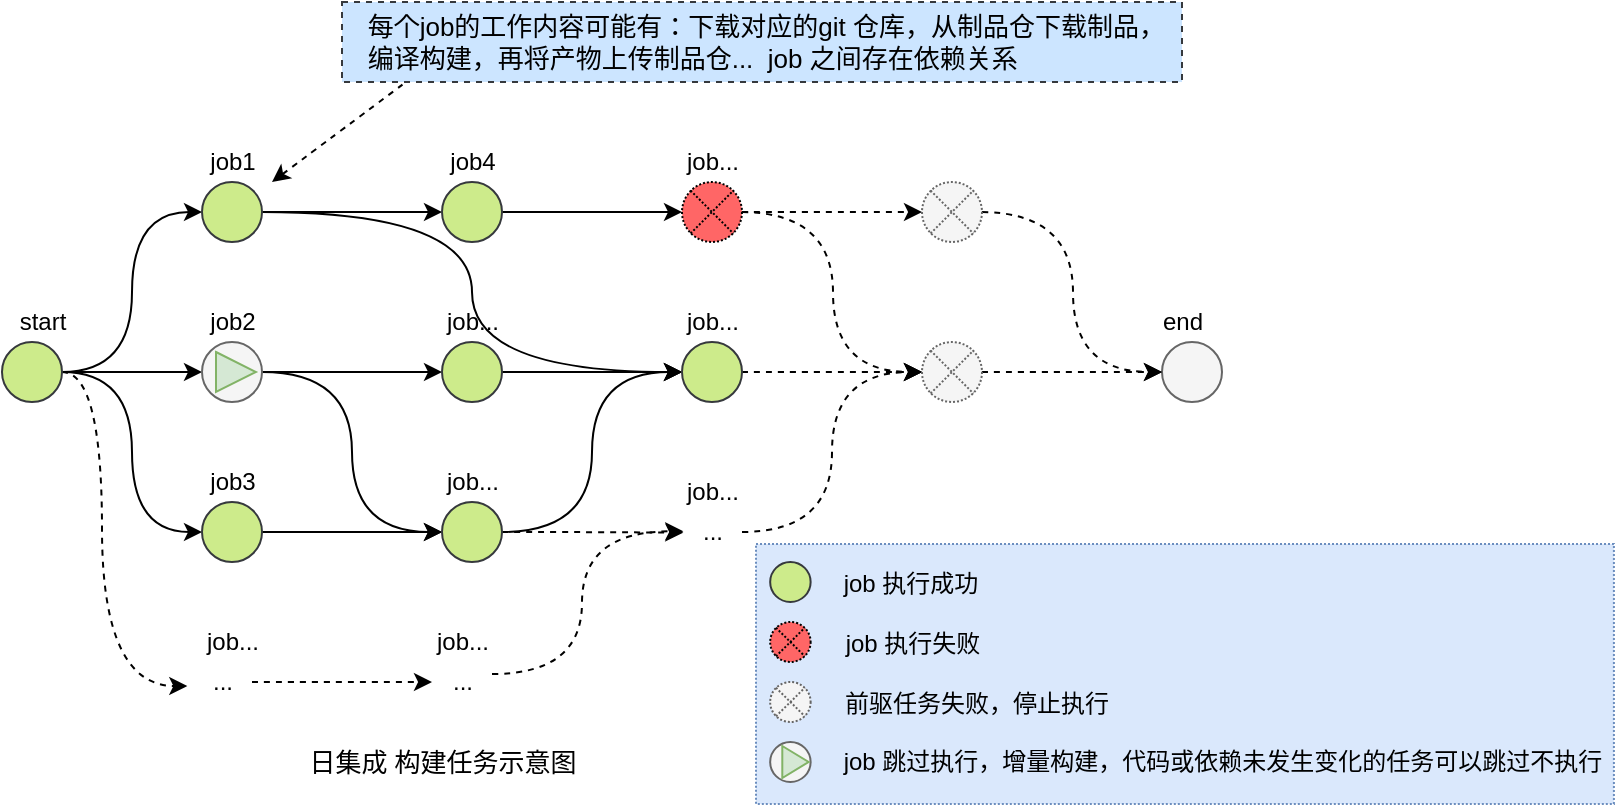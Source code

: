 <mxfile version="15.7.3" type="device"><diagram id="82Q86N7nZO_xW1GTw02P" name="Page-1"><mxGraphModel dx="942" dy="585" grid="1" gridSize="10" guides="1" tooltips="1" connect="1" arrows="1" fold="1" page="1" pageScale="1" pageWidth="850" pageHeight="1100" math="0" shadow="0"><root><mxCell id="0"/><mxCell id="1" parent="0"/><mxCell id="js1Ff8d01pirVKGo8FrU-9" style="edgeStyle=orthogonalEdgeStyle;rounded=0;orthogonalLoop=1;jettySize=auto;html=1;entryX=0;entryY=0.5;entryDx=0;entryDy=0;entryPerimeter=0;curved=1;" edge="1" parent="1" source="js1Ff8d01pirVKGo8FrU-1" target="js1Ff8d01pirVKGo8FrU-2"><mxGeometry relative="1" as="geometry"/></mxCell><mxCell id="js1Ff8d01pirVKGo8FrU-10" style="edgeStyle=orthogonalEdgeStyle;curved=1;rounded=0;orthogonalLoop=1;jettySize=auto;html=1;entryX=0;entryY=0.5;entryDx=0;entryDy=0;entryPerimeter=0;" edge="1" parent="1" source="js1Ff8d01pirVKGo8FrU-1" target="js1Ff8d01pirVKGo8FrU-3"><mxGeometry relative="1" as="geometry"/></mxCell><mxCell id="js1Ff8d01pirVKGo8FrU-14" style="edgeStyle=orthogonalEdgeStyle;curved=1;rounded=0;orthogonalLoop=1;jettySize=auto;html=1;entryX=0;entryY=0.5;entryDx=0;entryDy=0;entryPerimeter=0;" edge="1" parent="1" source="js1Ff8d01pirVKGo8FrU-1" target="js1Ff8d01pirVKGo8FrU-4"><mxGeometry relative="1" as="geometry"/></mxCell><mxCell id="js1Ff8d01pirVKGo8FrU-37" style="edgeStyle=orthogonalEdgeStyle;curved=1;rounded=0;orthogonalLoop=1;jettySize=auto;html=1;entryX=-0.078;entryY=0.6;entryDx=0;entryDy=0;entryPerimeter=0;dashed=1;" edge="1" parent="1" source="js1Ff8d01pirVKGo8FrU-1" target="js1Ff8d01pirVKGo8FrU-36"><mxGeometry relative="1" as="geometry"><Array as="points"><mxPoint x="80" y="295"/><mxPoint x="80" y="452"/></Array></mxGeometry></mxCell><mxCell id="js1Ff8d01pirVKGo8FrU-1" value="" style="verticalLabelPosition=bottom;verticalAlign=top;html=1;shape=mxgraph.flowchart.on-page_reference;fillColor=#cdeb8b;strokeColor=#36393d;" vertex="1" parent="1"><mxGeometry x="30" y="280" width="30" height="30" as="geometry"/></mxCell><mxCell id="js1Ff8d01pirVKGo8FrU-11" style="edgeStyle=orthogonalEdgeStyle;curved=1;rounded=0;orthogonalLoop=1;jettySize=auto;html=1;entryX=0;entryY=0.5;entryDx=0;entryDy=0;entryPerimeter=0;" edge="1" parent="1" source="js1Ff8d01pirVKGo8FrU-2" target="js1Ff8d01pirVKGo8FrU-5"><mxGeometry relative="1" as="geometry"/></mxCell><mxCell id="js1Ff8d01pirVKGo8FrU-16" style="edgeStyle=orthogonalEdgeStyle;curved=1;rounded=0;orthogonalLoop=1;jettySize=auto;html=1;entryX=0;entryY=0.5;entryDx=0;entryDy=0;entryPerimeter=0;" edge="1" parent="1" source="js1Ff8d01pirVKGo8FrU-2" target="js1Ff8d01pirVKGo8FrU-15"><mxGeometry relative="1" as="geometry"/></mxCell><mxCell id="js1Ff8d01pirVKGo8FrU-2" value="" style="verticalLabelPosition=bottom;verticalAlign=top;html=1;shape=mxgraph.flowchart.on-page_reference;fillColor=#cdeb8b;strokeColor=#36393d;" vertex="1" parent="1"><mxGeometry x="130" y="200" width="30" height="30" as="geometry"/></mxCell><mxCell id="js1Ff8d01pirVKGo8FrU-13" style="edgeStyle=orthogonalEdgeStyle;curved=1;rounded=0;orthogonalLoop=1;jettySize=auto;html=1;entryX=0;entryY=0.5;entryDx=0;entryDy=0;entryPerimeter=0;" edge="1" parent="1" source="js1Ff8d01pirVKGo8FrU-3" target="js1Ff8d01pirVKGo8FrU-6"><mxGeometry relative="1" as="geometry"/></mxCell><mxCell id="js1Ff8d01pirVKGo8FrU-18" style="edgeStyle=orthogonalEdgeStyle;curved=1;rounded=0;orthogonalLoop=1;jettySize=auto;html=1;entryX=0;entryY=0.5;entryDx=0;entryDy=0;entryPerimeter=0;" edge="1" parent="1" source="js1Ff8d01pirVKGo8FrU-3" target="js1Ff8d01pirVKGo8FrU-8"><mxGeometry relative="1" as="geometry"/></mxCell><mxCell id="js1Ff8d01pirVKGo8FrU-19" style="edgeStyle=orthogonalEdgeStyle;curved=1;rounded=0;orthogonalLoop=1;jettySize=auto;html=1;entryX=0;entryY=0.5;entryDx=0;entryDy=0;entryPerimeter=0;" edge="1" parent="1" source="js1Ff8d01pirVKGo8FrU-4" target="js1Ff8d01pirVKGo8FrU-8"><mxGeometry relative="1" as="geometry"/></mxCell><mxCell id="js1Ff8d01pirVKGo8FrU-4" value="" style="verticalLabelPosition=bottom;verticalAlign=top;html=1;shape=mxgraph.flowchart.on-page_reference;fillColor=#cdeb8b;strokeColor=#36393d;" vertex="1" parent="1"><mxGeometry x="130" y="360" width="30" height="30" as="geometry"/></mxCell><mxCell id="js1Ff8d01pirVKGo8FrU-12" style="edgeStyle=orthogonalEdgeStyle;curved=1;rounded=0;orthogonalLoop=1;jettySize=auto;html=1;" edge="1" parent="1" source="js1Ff8d01pirVKGo8FrU-5"><mxGeometry relative="1" as="geometry"><mxPoint x="370" y="215" as="targetPoint"/></mxGeometry></mxCell><mxCell id="js1Ff8d01pirVKGo8FrU-5" value="" style="verticalLabelPosition=bottom;verticalAlign=top;html=1;shape=mxgraph.flowchart.on-page_reference;fillColor=#cdeb8b;strokeColor=#36393d;" vertex="1" parent="1"><mxGeometry x="250" y="200" width="30" height="30" as="geometry"/></mxCell><mxCell id="js1Ff8d01pirVKGo8FrU-17" style="edgeStyle=orthogonalEdgeStyle;curved=1;rounded=0;orthogonalLoop=1;jettySize=auto;html=1;entryX=0;entryY=0.5;entryDx=0;entryDy=0;entryPerimeter=0;" edge="1" parent="1" source="js1Ff8d01pirVKGo8FrU-6" target="js1Ff8d01pirVKGo8FrU-15"><mxGeometry relative="1" as="geometry"/></mxCell><mxCell id="js1Ff8d01pirVKGo8FrU-6" value="" style="verticalLabelPosition=bottom;verticalAlign=top;html=1;shape=mxgraph.flowchart.on-page_reference;fillColor=#cdeb8b;strokeColor=#36393d;" vertex="1" parent="1"><mxGeometry x="250" y="280" width="30" height="30" as="geometry"/></mxCell><mxCell id="js1Ff8d01pirVKGo8FrU-58" style="edgeStyle=orthogonalEdgeStyle;curved=1;rounded=0;orthogonalLoop=1;jettySize=auto;html=1;entryX=0;entryY=0.5;entryDx=0;entryDy=0;entryPerimeter=0;dashed=1;fontSize=13;" edge="1" parent="1" target="js1Ff8d01pirVKGo8FrU-67"><mxGeometry relative="1" as="geometry"><mxPoint x="400" y="215" as="sourcePoint"/><mxPoint x="490" y="295" as="targetPoint"/></mxGeometry></mxCell><mxCell id="js1Ff8d01pirVKGo8FrU-60" style="edgeStyle=orthogonalEdgeStyle;curved=1;rounded=0;orthogonalLoop=1;jettySize=auto;html=1;entryX=0;entryY=0.5;entryDx=0;entryDy=0;entryPerimeter=0;dashed=1;fontSize=13;" edge="1" parent="1"><mxGeometry relative="1" as="geometry"><mxPoint x="400" y="215" as="sourcePoint"/><mxPoint x="490" y="215" as="targetPoint"/></mxGeometry></mxCell><mxCell id="js1Ff8d01pirVKGo8FrU-20" style="edgeStyle=orthogonalEdgeStyle;curved=1;rounded=0;orthogonalLoop=1;jettySize=auto;html=1;entryX=0;entryY=0.5;entryDx=0;entryDy=0;entryPerimeter=0;" edge="1" parent="1" source="js1Ff8d01pirVKGo8FrU-8" target="js1Ff8d01pirVKGo8FrU-15"><mxGeometry relative="1" as="geometry"/></mxCell><mxCell id="js1Ff8d01pirVKGo8FrU-43" style="edgeStyle=orthogonalEdgeStyle;curved=1;rounded=0;orthogonalLoop=1;jettySize=auto;html=1;entryX=0.022;entryY=0.517;entryDx=0;entryDy=0;entryPerimeter=0;dashed=1;" edge="1" parent="1" source="js1Ff8d01pirVKGo8FrU-8" target="js1Ff8d01pirVKGo8FrU-39"><mxGeometry relative="1" as="geometry"/></mxCell><mxCell id="js1Ff8d01pirVKGo8FrU-8" value="" style="verticalLabelPosition=bottom;verticalAlign=top;html=1;shape=mxgraph.flowchart.on-page_reference;fillColor=#cdeb8b;strokeColor=#36393d;" vertex="1" parent="1"><mxGeometry x="250" y="360" width="30" height="30" as="geometry"/></mxCell><mxCell id="js1Ff8d01pirVKGo8FrU-59" style="edgeStyle=orthogonalEdgeStyle;curved=1;rounded=0;orthogonalLoop=1;jettySize=auto;html=1;entryX=0;entryY=0.5;entryDx=0;entryDy=0;entryPerimeter=0;dashed=1;fontSize=13;" edge="1" parent="1" source="js1Ff8d01pirVKGo8FrU-15" target="js1Ff8d01pirVKGo8FrU-67"><mxGeometry relative="1" as="geometry"><mxPoint x="490" y="295" as="targetPoint"/></mxGeometry></mxCell><mxCell id="js1Ff8d01pirVKGo8FrU-15" value="" style="verticalLabelPosition=bottom;verticalAlign=top;html=1;shape=mxgraph.flowchart.on-page_reference;fillColor=#cdeb8b;strokeColor=#36393d;" vertex="1" parent="1"><mxGeometry x="370" y="280" width="30" height="30" as="geometry"/></mxCell><mxCell id="js1Ff8d01pirVKGo8FrU-21" value="" style="verticalLabelPosition=bottom;verticalAlign=top;html=1;shape=mxgraph.flowchart.on-page_reference;fillColor=#f5f5f5;strokeColor=#666666;fontColor=#333333;" vertex="1" parent="1"><mxGeometry x="610" y="280" width="30" height="30" as="geometry"/></mxCell><mxCell id="js1Ff8d01pirVKGo8FrU-26" value="job1" style="text;html=1;align=center;verticalAlign=middle;resizable=0;points=[];autosize=1;strokeColor=none;fillColor=none;" vertex="1" parent="1"><mxGeometry x="125" y="180" width="40" height="20" as="geometry"/></mxCell><mxCell id="js1Ff8d01pirVKGo8FrU-27" value="job2" style="text;html=1;align=center;verticalAlign=middle;resizable=0;points=[];autosize=1;strokeColor=none;fillColor=none;" vertex="1" parent="1"><mxGeometry x="125" y="260" width="40" height="20" as="geometry"/></mxCell><mxCell id="js1Ff8d01pirVKGo8FrU-28" value="job3" style="text;html=1;align=center;verticalAlign=middle;resizable=0;points=[];autosize=1;strokeColor=none;fillColor=none;" vertex="1" parent="1"><mxGeometry x="125" y="340" width="40" height="20" as="geometry"/></mxCell><mxCell id="js1Ff8d01pirVKGo8FrU-29" value="job4" style="text;html=1;align=center;verticalAlign=middle;resizable=0;points=[];autosize=1;strokeColor=none;fillColor=none;" vertex="1" parent="1"><mxGeometry x="245" y="180" width="40" height="20" as="geometry"/></mxCell><mxCell id="js1Ff8d01pirVKGo8FrU-30" value="job..." style="text;html=1;align=center;verticalAlign=middle;resizable=0;points=[];autosize=1;strokeColor=none;fillColor=none;" vertex="1" parent="1"><mxGeometry x="245" y="260" width="40" height="20" as="geometry"/></mxCell><mxCell id="js1Ff8d01pirVKGo8FrU-31" value="job..." style="text;html=1;align=center;verticalAlign=middle;resizable=0;points=[];autosize=1;strokeColor=none;fillColor=none;" vertex="1" parent="1"><mxGeometry x="245" y="340" width="40" height="20" as="geometry"/></mxCell><mxCell id="js1Ff8d01pirVKGo8FrU-32" value="job..." style="text;html=1;align=center;verticalAlign=middle;resizable=0;points=[];autosize=1;strokeColor=none;fillColor=none;" vertex="1" parent="1"><mxGeometry x="365" y="180" width="40" height="20" as="geometry"/></mxCell><mxCell id="js1Ff8d01pirVKGo8FrU-33" value="job..." style="text;html=1;align=center;verticalAlign=middle;resizable=0;points=[];autosize=1;strokeColor=none;fillColor=none;" vertex="1" parent="1"><mxGeometry x="365" y="260" width="40" height="20" as="geometry"/></mxCell><mxCell id="js1Ff8d01pirVKGo8FrU-34" value="start" style="text;html=1;align=center;verticalAlign=middle;resizable=0;points=[];autosize=1;strokeColor=none;fillColor=none;" vertex="1" parent="1"><mxGeometry x="30" y="260" width="40" height="20" as="geometry"/></mxCell><mxCell id="js1Ff8d01pirVKGo8FrU-35" value="end" style="text;html=1;align=center;verticalAlign=middle;resizable=0;points=[];autosize=1;strokeColor=none;fillColor=none;" vertex="1" parent="1"><mxGeometry x="600" y="260" width="40" height="20" as="geometry"/></mxCell><mxCell id="js1Ff8d01pirVKGo8FrU-40" style="edgeStyle=orthogonalEdgeStyle;curved=1;rounded=0;orthogonalLoop=1;jettySize=auto;html=1;dashed=1;" edge="1" parent="1" source="js1Ff8d01pirVKGo8FrU-36" target="js1Ff8d01pirVKGo8FrU-38"><mxGeometry relative="1" as="geometry"/></mxCell><mxCell id="js1Ff8d01pirVKGo8FrU-36" value="..." style="text;html=1;align=center;verticalAlign=middle;resizable=0;points=[];autosize=1;strokeColor=none;fillColor=none;" vertex="1" parent="1"><mxGeometry x="125" y="440" width="30" height="20" as="geometry"/></mxCell><mxCell id="js1Ff8d01pirVKGo8FrU-45" style="edgeStyle=orthogonalEdgeStyle;curved=1;rounded=0;orthogonalLoop=1;jettySize=auto;html=1;entryX=0.022;entryY=0.683;entryDx=0;entryDy=0;entryPerimeter=0;dashed=1;" edge="1" parent="1"><mxGeometry relative="1" as="geometry"><mxPoint x="275" y="446" as="sourcePoint"/><mxPoint x="370.66" y="374.66" as="targetPoint"/><Array as="points"><mxPoint x="320" y="446"/><mxPoint x="320" y="375"/></Array></mxGeometry></mxCell><mxCell id="js1Ff8d01pirVKGo8FrU-38" value="..." style="text;html=1;align=center;verticalAlign=middle;resizable=0;points=[];autosize=1;strokeColor=none;fillColor=none;" vertex="1" parent="1"><mxGeometry x="245" y="440" width="30" height="20" as="geometry"/></mxCell><mxCell id="js1Ff8d01pirVKGo8FrU-63" style="edgeStyle=orthogonalEdgeStyle;curved=1;rounded=0;orthogonalLoop=1;jettySize=auto;html=1;entryX=0;entryY=0.5;entryDx=0;entryDy=0;entryPerimeter=0;dashed=1;fontSize=13;" edge="1" parent="1" source="js1Ff8d01pirVKGo8FrU-39" target="js1Ff8d01pirVKGo8FrU-67"><mxGeometry relative="1" as="geometry"><mxPoint x="490" y="295" as="targetPoint"/></mxGeometry></mxCell><mxCell id="js1Ff8d01pirVKGo8FrU-39" value="..." style="text;html=1;align=center;verticalAlign=middle;resizable=0;points=[];autosize=1;strokeColor=none;fillColor=none;" vertex="1" parent="1"><mxGeometry x="370" y="365" width="30" height="20" as="geometry"/></mxCell><mxCell id="js1Ff8d01pirVKGo8FrU-46" value="job..." style="text;html=1;align=center;verticalAlign=middle;resizable=0;points=[];autosize=1;strokeColor=none;fillColor=none;" vertex="1" parent="1"><mxGeometry x="125" y="420" width="40" height="20" as="geometry"/></mxCell><mxCell id="js1Ff8d01pirVKGo8FrU-48" value="job..." style="text;html=1;align=center;verticalAlign=middle;resizable=0;points=[];autosize=1;strokeColor=none;fillColor=none;" vertex="1" parent="1"><mxGeometry x="240" y="420" width="40" height="20" as="geometry"/></mxCell><mxCell id="js1Ff8d01pirVKGo8FrU-49" value="job..." style="text;html=1;align=center;verticalAlign=middle;resizable=0;points=[];autosize=1;strokeColor=none;fillColor=none;" vertex="1" parent="1"><mxGeometry x="365" y="345" width="40" height="20" as="geometry"/></mxCell><mxCell id="js1Ff8d01pirVKGo8FrU-50" value="&lt;font style=&quot;font-size: 13px&quot;&gt;日集成 构建任务示意图&lt;/font&gt;" style="text;html=1;align=center;verticalAlign=middle;resizable=0;points=[];autosize=1;strokeColor=none;fillColor=none;" vertex="1" parent="1"><mxGeometry x="175" y="480" width="150" height="20" as="geometry"/></mxCell><mxCell id="js1Ff8d01pirVKGo8FrU-54" value="" style="endArrow=classic;html=1;rounded=0;dashed=1;fontSize=13;curved=1;exitX=0.074;exitY=1.008;exitDx=0;exitDy=0;exitPerimeter=0;" edge="1" parent="1" source="js1Ff8d01pirVKGo8FrU-55"><mxGeometry width="50" height="50" relative="1" as="geometry"><mxPoint x="200" y="160" as="sourcePoint"/><mxPoint x="165" y="200" as="targetPoint"/></mxGeometry></mxCell><mxCell id="js1Ff8d01pirVKGo8FrU-55" value="&amp;nbsp; &amp;nbsp;每个job的工作内容可能有：下载对应的git 仓库，从制品仓下载制品，&lt;br&gt;&amp;nbsp; &amp;nbsp;编译构建，再将产物上传制品仓...&amp;nbsp; job 之间存在依赖关系" style="text;html=1;align=left;verticalAlign=middle;resizable=0;points=[];autosize=1;strokeColor=#36393d;fillColor=#cce5ff;fontSize=13;dashed=1;perimeterSpacing=1;" vertex="1" parent="1"><mxGeometry x="200" y="110" width="420" height="40" as="geometry"/></mxCell><mxCell id="js1Ff8d01pirVKGo8FrU-61" style="edgeStyle=orthogonalEdgeStyle;curved=1;rounded=0;orthogonalLoop=1;jettySize=auto;html=1;entryX=0;entryY=0.5;entryDx=0;entryDy=0;entryPerimeter=0;dashed=1;fontSize=13;" edge="1" parent="1" target="js1Ff8d01pirVKGo8FrU-21"><mxGeometry relative="1" as="geometry"><mxPoint x="520" y="215" as="sourcePoint"/></mxGeometry></mxCell><mxCell id="js1Ff8d01pirVKGo8FrU-62" style="edgeStyle=orthogonalEdgeStyle;curved=1;rounded=0;orthogonalLoop=1;jettySize=auto;html=1;dashed=1;fontSize=13;" edge="1" parent="1"><mxGeometry relative="1" as="geometry"><mxPoint x="610" y="295" as="targetPoint"/><mxPoint x="520" y="295" as="sourcePoint"/></mxGeometry></mxCell><mxCell id="js1Ff8d01pirVKGo8FrU-65" value="" style="verticalLabelPosition=bottom;verticalAlign=top;html=1;shape=mxgraph.flowchart.or;fontSize=13;dashed=1;dashPattern=1 1;fillColor=#f5f5f5;fontColor=#333333;strokeColor=#666666;" vertex="1" parent="1"><mxGeometry x="490" y="200" width="30" height="30" as="geometry"/></mxCell><mxCell id="js1Ff8d01pirVKGo8FrU-66" value="" style="verticalLabelPosition=bottom;verticalAlign=top;html=1;shape=mxgraph.flowchart.or;fontSize=13;dashed=1;dashPattern=1 1;fillColor=#FF6666;" vertex="1" parent="1"><mxGeometry x="370" y="200" width="30" height="30" as="geometry"/></mxCell><mxCell id="js1Ff8d01pirVKGo8FrU-67" value="" style="verticalLabelPosition=bottom;verticalAlign=top;html=1;shape=mxgraph.flowchart.or;fontSize=13;dashed=1;dashPattern=1 1;fillColor=#f5f5f5;fontColor=#333333;strokeColor=#666666;" vertex="1" parent="1"><mxGeometry x="490" y="280" width="30" height="30" as="geometry"/></mxCell><mxCell id="js1Ff8d01pirVKGo8FrU-90" value="" style="group" vertex="1" connectable="0" parent="1"><mxGeometry x="130" y="280" width="30" height="30" as="geometry"/></mxCell><mxCell id="js1Ff8d01pirVKGo8FrU-3" value="" style="verticalLabelPosition=bottom;verticalAlign=top;html=1;shape=mxgraph.flowchart.on-page_reference;fillColor=#f5f5f5;strokeColor=#666666;fontColor=#333333;" vertex="1" parent="js1Ff8d01pirVKGo8FrU-90"><mxGeometry width="30" height="30" as="geometry"/></mxCell><mxCell id="js1Ff8d01pirVKGo8FrU-87" value="" style="triangle;whiteSpace=wrap;html=1;fontSize=10;fillColor=#d5e8d4;align=left;strokeColor=#82b366;" vertex="1" parent="js1Ff8d01pirVKGo8FrU-90"><mxGeometry x="7" y="5" width="20" height="20" as="geometry"/></mxCell><mxCell id="js1Ff8d01pirVKGo8FrU-98" value="" style="group" vertex="1" connectable="0" parent="1"><mxGeometry x="407" y="381" width="433" height="130" as="geometry"/></mxCell><mxCell id="js1Ff8d01pirVKGo8FrU-83" value="" style="rounded=0;whiteSpace=wrap;html=1;dashed=1;dashPattern=1 1;fontSize=10;align=left;fillColor=#dae8fc;strokeColor=#6c8ebf;" vertex="1" parent="js1Ff8d01pirVKGo8FrU-98"><mxGeometry width="428.953" height="130" as="geometry"/></mxCell><mxCell id="js1Ff8d01pirVKGo8FrU-68" value="" style="verticalLabelPosition=bottom;verticalAlign=top;html=1;shape=mxgraph.flowchart.on-page_reference;fillColor=#cdeb8b;strokeColor=#36393d;" vertex="1" parent="js1Ff8d01pirVKGo8FrU-98"><mxGeometry x="7.082" y="9" width="20.234" height="20" as="geometry"/></mxCell><mxCell id="js1Ff8d01pirVKGo8FrU-73" value="&lt;font style=&quot;font-size: 12px&quot;&gt;job 执行成功&lt;/font&gt;" style="text;html=1;align=center;verticalAlign=middle;resizable=0;points=[];autosize=1;strokeColor=none;fillColor=none;fontSize=13;" vertex="1" parent="js1Ff8d01pirVKGo8FrU-98"><mxGeometry x="37.432" y="9" width="80" height="20" as="geometry"/></mxCell><mxCell id="js1Ff8d01pirVKGo8FrU-74" value="" style="verticalLabelPosition=bottom;verticalAlign=top;html=1;shape=mxgraph.flowchart.or;fontSize=13;dashed=1;dashPattern=1 1;fillColor=#FF6666;" vertex="1" parent="js1Ff8d01pirVKGo8FrU-98"><mxGeometry x="7.082" y="39" width="20.234" height="20" as="geometry"/></mxCell><mxCell id="js1Ff8d01pirVKGo8FrU-76" value="&lt;font style=&quot;font-size: 12px&quot;&gt;job 执行失败&lt;/font&gt;" style="text;html=1;align=center;verticalAlign=middle;resizable=0;points=[];autosize=1;strokeColor=none;fillColor=none;fontSize=13;" vertex="1" parent="js1Ff8d01pirVKGo8FrU-98"><mxGeometry x="38.444" y="39" width="80" height="20" as="geometry"/></mxCell><mxCell id="js1Ff8d01pirVKGo8FrU-77" value="" style="verticalLabelPosition=bottom;verticalAlign=top;html=1;shape=mxgraph.flowchart.or;fontSize=13;dashed=1;dashPattern=1 1;fillColor=#f5f5f5;fontColor=#333333;strokeColor=#666666;" vertex="1" parent="js1Ff8d01pirVKGo8FrU-98"><mxGeometry x="7.082" y="69" width="20.234" height="20" as="geometry"/></mxCell><mxCell id="js1Ff8d01pirVKGo8FrU-79" value="&lt;font style=&quot;font-size: 12px&quot;&gt;前驱任务失败，停止执行&lt;/font&gt;" style="text;html=1;align=center;verticalAlign=middle;resizable=0;points=[];autosize=1;strokeColor=none;fillColor=none;fontSize=13;" vertex="1" parent="js1Ff8d01pirVKGo8FrU-98"><mxGeometry x="35.409" y="69" width="150" height="20" as="geometry"/></mxCell><mxCell id="js1Ff8d01pirVKGo8FrU-95" value="" style="group" vertex="1" connectable="0" parent="js1Ff8d01pirVKGo8FrU-98"><mxGeometry x="7.082" y="99" width="20.234" height="20" as="geometry"/></mxCell><mxCell id="js1Ff8d01pirVKGo8FrU-93" value="" style="verticalLabelPosition=bottom;verticalAlign=top;html=1;shape=mxgraph.flowchart.on-page_reference;fillColor=#f5f5f5;strokeColor=#666666;fontColor=#333333;" vertex="1" parent="js1Ff8d01pirVKGo8FrU-95"><mxGeometry width="20.234" height="20" as="geometry"/></mxCell><mxCell id="js1Ff8d01pirVKGo8FrU-92" value="" style="triangle;whiteSpace=wrap;html=1;fontSize=10;fillColor=#d5e8d4;align=left;strokeColor=#82b366;" vertex="1" parent="js1Ff8d01pirVKGo8FrU-95"><mxGeometry x="6.07" y="2" width="13.152" height="16" as="geometry"/></mxCell><mxCell id="js1Ff8d01pirVKGo8FrU-97" value="&lt;font style=&quot;font-size: 12px&quot;&gt;job 跳过执行，增量构建，代码或依赖未发生变化的任务可以跳过不执行&lt;/font&gt;" style="text;html=1;align=center;verticalAlign=middle;resizable=0;points=[];autosize=1;strokeColor=none;fillColor=none;fontSize=10;" vertex="1" parent="js1Ff8d01pirVKGo8FrU-98"><mxGeometry x="38.444" y="99" width="390" height="20" as="geometry"/></mxCell></root></mxGraphModel></diagram></mxfile>